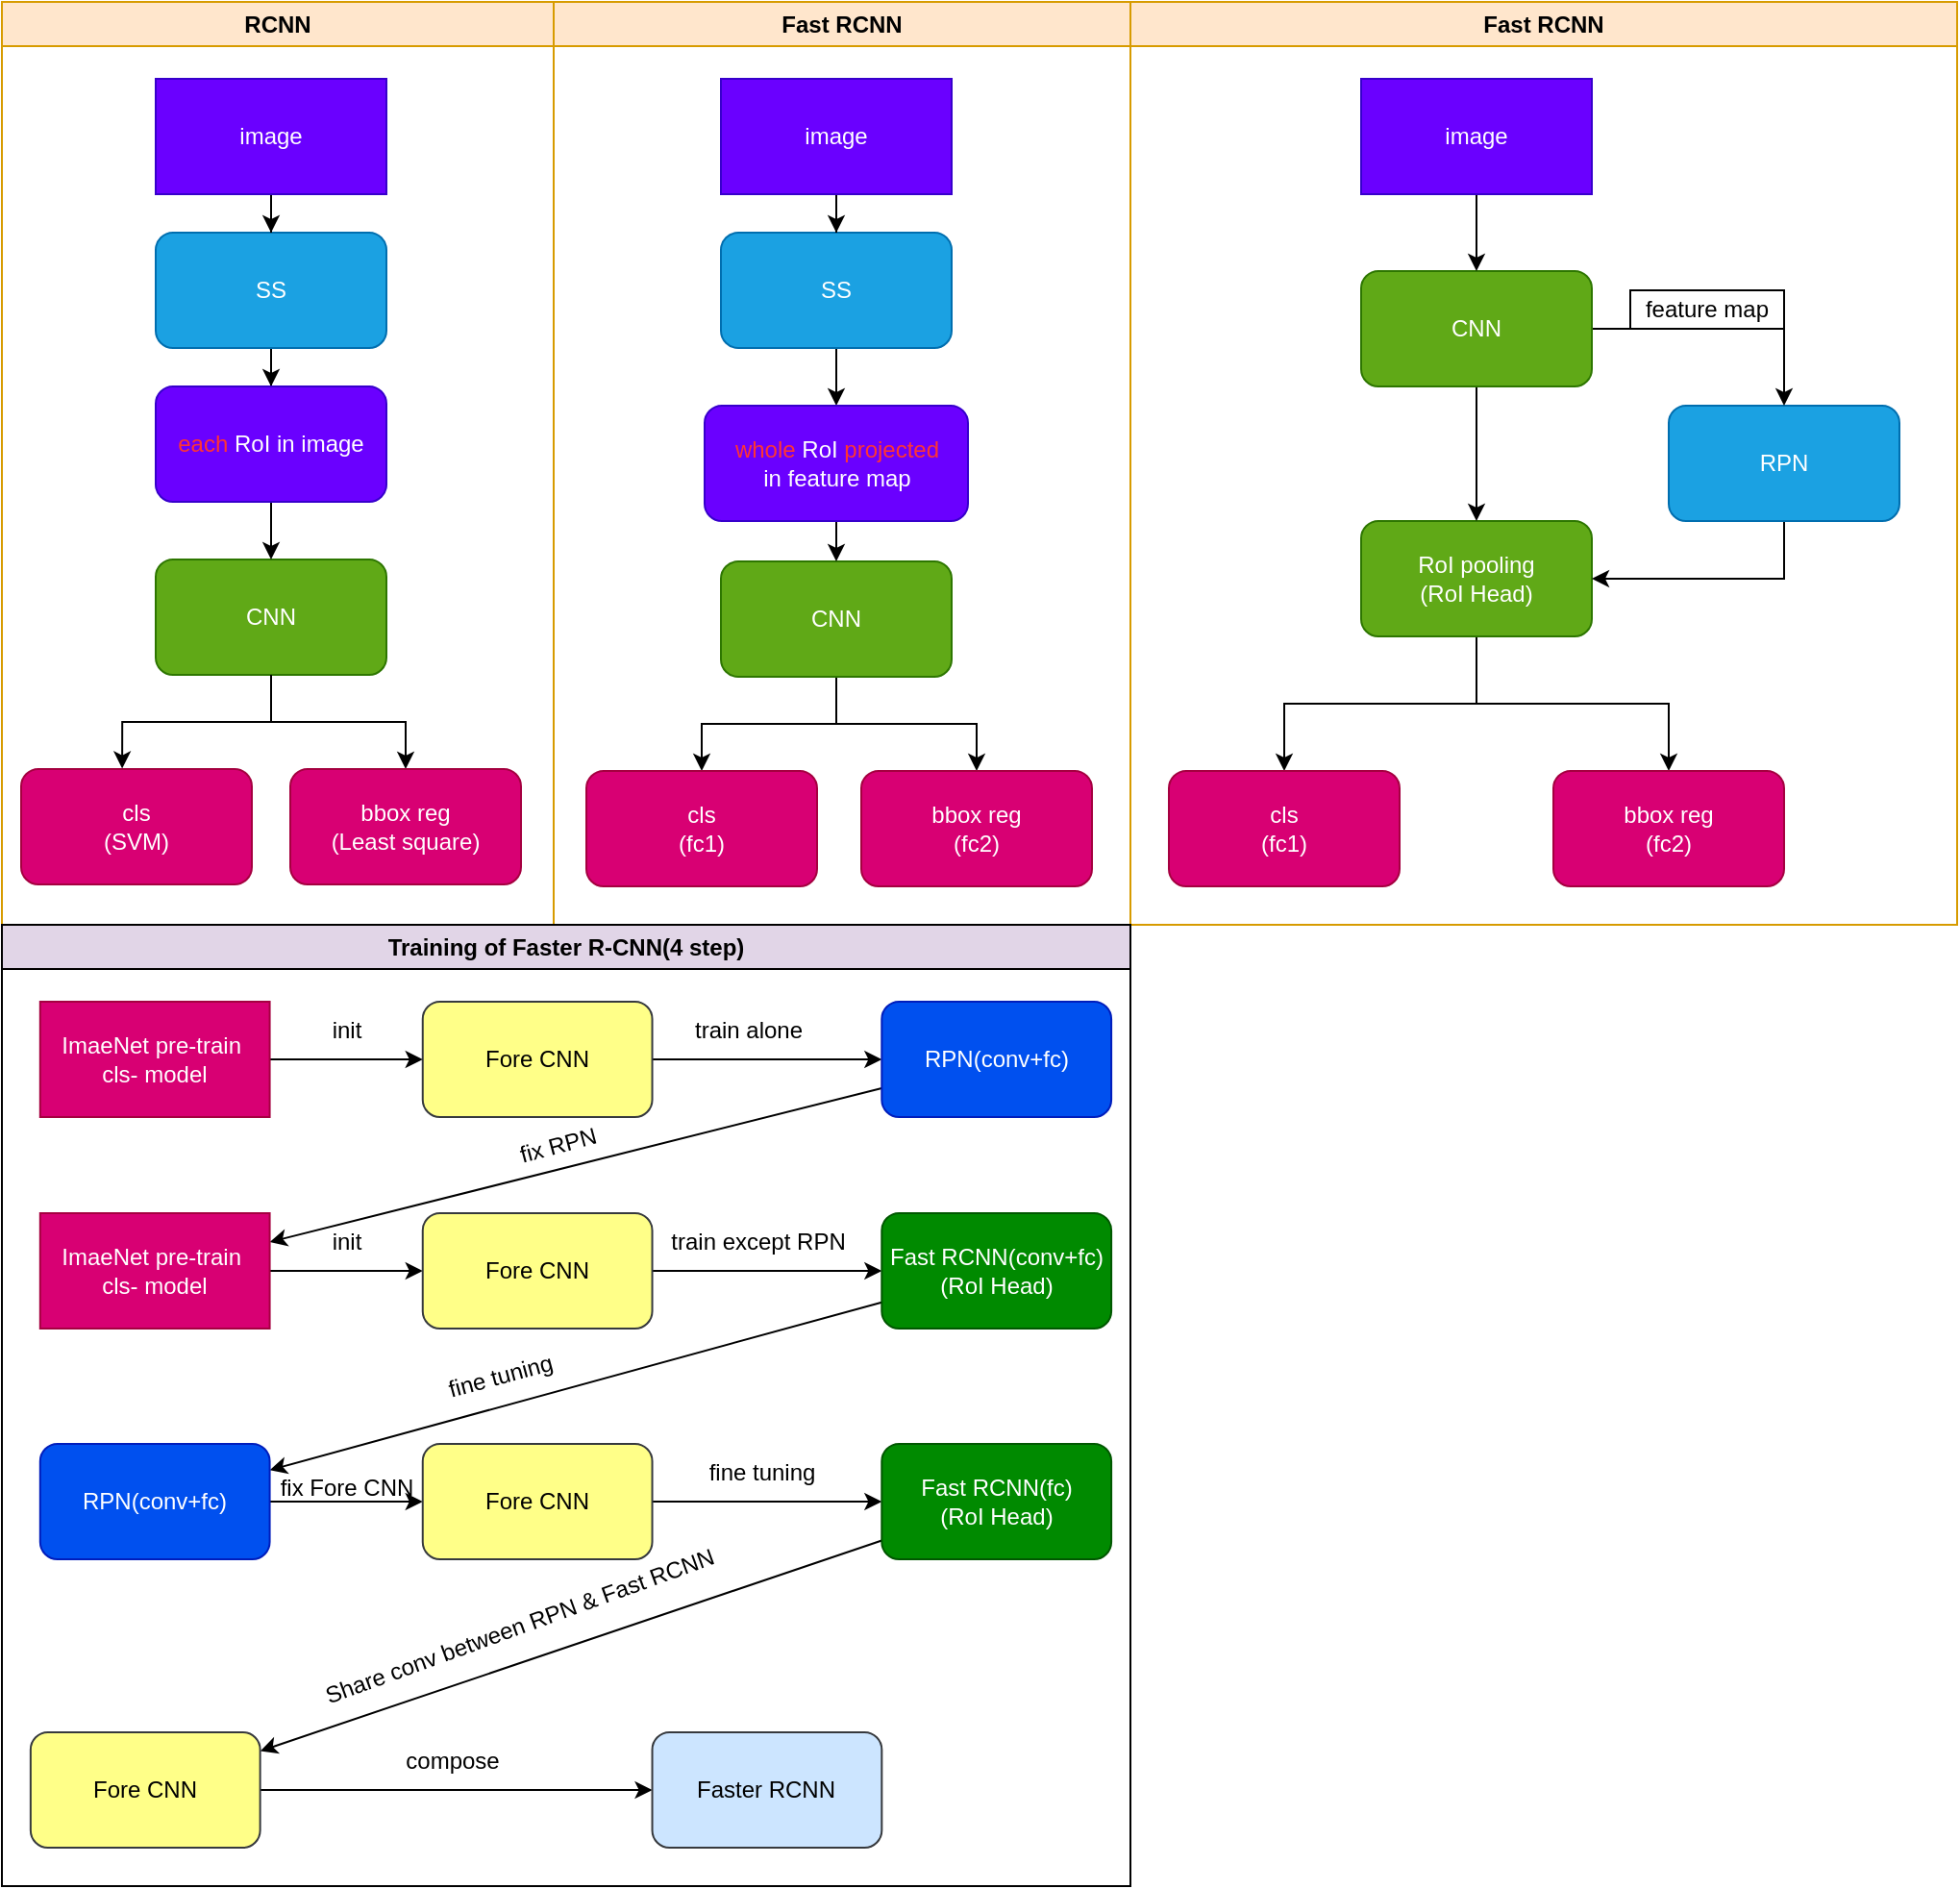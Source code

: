 <mxfile version="24.7.5">
  <diagram name="第 1 页" id="2QriNIWdTIV_ohWtYcBS">
    <mxGraphModel dx="2263" dy="978" grid="1" gridSize="10" guides="1" tooltips="1" connect="1" arrows="1" fold="1" page="1" pageScale="1" pageWidth="827" pageHeight="1169" math="1" shadow="0">
      <root>
        <mxCell id="0" />
        <mxCell id="1" parent="0" />
        <mxCell id="cwPCQVJeZr_FaRnFtmwM-8" value="RCNN" style="swimlane;whiteSpace=wrap;html=1;fillColor=#ffe6cc;strokeColor=#d79b00;" parent="1" vertex="1">
          <mxGeometry x="-800" y="20" width="287" height="480" as="geometry" />
        </mxCell>
        <mxCell id="IHbscHtPoXPS6cWj9M0w-25" value="" style="edgeStyle=orthogonalEdgeStyle;rounded=0;orthogonalLoop=1;jettySize=auto;html=1;" parent="cwPCQVJeZr_FaRnFtmwM-8" source="cwPCQVJeZr_FaRnFtmwM-9" target="IHbscHtPoXPS6cWj9M0w-24" edge="1">
          <mxGeometry relative="1" as="geometry" />
        </mxCell>
        <mxCell id="cwPCQVJeZr_FaRnFtmwM-9" value="SS" style="rounded=1;whiteSpace=wrap;html=1;fillColor=#1ba1e2;fontColor=#ffffff;strokeColor=#006EAF;" parent="cwPCQVJeZr_FaRnFtmwM-8" vertex="1">
          <mxGeometry x="80" y="120" width="120" height="60" as="geometry" />
        </mxCell>
        <mxCell id="cwPCQVJeZr_FaRnFtmwM-25" style="edgeStyle=orthogonalEdgeStyle;rounded=0;orthogonalLoop=1;jettySize=auto;html=1;entryX=0.5;entryY=0;entryDx=0;entryDy=0;" parent="cwPCQVJeZr_FaRnFtmwM-8" source="cwPCQVJeZr_FaRnFtmwM-12" target="cwPCQVJeZr_FaRnFtmwM-20" edge="1">
          <mxGeometry relative="1" as="geometry" />
        </mxCell>
        <mxCell id="cwPCQVJeZr_FaRnFtmwM-12" value="CNN" style="rounded=1;whiteSpace=wrap;html=1;fillColor=#60a917;fontColor=#ffffff;strokeColor=#2D7600;" parent="cwPCQVJeZr_FaRnFtmwM-8" vertex="1">
          <mxGeometry x="80" y="290" width="120" height="60" as="geometry" />
        </mxCell>
        <mxCell id="cwPCQVJeZr_FaRnFtmwM-14" value="cls&lt;br&gt;(SVM)" style="rounded=1;whiteSpace=wrap;html=1;fillColor=#d80073;fontColor=#ffffff;strokeColor=#A50040;" parent="cwPCQVJeZr_FaRnFtmwM-8" vertex="1">
          <mxGeometry x="10" y="399" width="120" height="60" as="geometry" />
        </mxCell>
        <mxCell id="cwPCQVJeZr_FaRnFtmwM-20" value="bbox reg&lt;br&gt;(Least square)" style="rounded=1;whiteSpace=wrap;html=1;fillColor=#d80073;fontColor=#ffffff;strokeColor=#A50040;" parent="cwPCQVJeZr_FaRnFtmwM-8" vertex="1">
          <mxGeometry x="150" y="399" width="120" height="60" as="geometry" />
        </mxCell>
        <mxCell id="cwPCQVJeZr_FaRnFtmwM-26" style="edgeStyle=orthogonalEdgeStyle;rounded=0;orthogonalLoop=1;jettySize=auto;html=1;entryX=0.438;entryY=-0.004;entryDx=0;entryDy=0;entryPerimeter=0;" parent="cwPCQVJeZr_FaRnFtmwM-8" source="cwPCQVJeZr_FaRnFtmwM-12" target="cwPCQVJeZr_FaRnFtmwM-14" edge="1">
          <mxGeometry relative="1" as="geometry" />
        </mxCell>
        <mxCell id="IHbscHtPoXPS6cWj9M0w-3" style="edgeStyle=orthogonalEdgeStyle;rounded=0;orthogonalLoop=1;jettySize=auto;html=1;entryX=0.5;entryY=0;entryDx=0;entryDy=0;" parent="cwPCQVJeZr_FaRnFtmwM-8" source="IHbscHtPoXPS6cWj9M0w-2" target="cwPCQVJeZr_FaRnFtmwM-9" edge="1">
          <mxGeometry relative="1" as="geometry" />
        </mxCell>
        <mxCell id="IHbscHtPoXPS6cWj9M0w-2" value="image" style="rounded=0;whiteSpace=wrap;html=1;fillColor=#6a00ff;strokeColor=#3700CC;fontColor=#ffffff;" parent="cwPCQVJeZr_FaRnFtmwM-8" vertex="1">
          <mxGeometry x="80" y="40" width="120" height="60" as="geometry" />
        </mxCell>
        <mxCell id="IHbscHtPoXPS6cWj9M0w-26" value="" style="edgeStyle=orthogonalEdgeStyle;rounded=0;orthogonalLoop=1;jettySize=auto;html=1;" parent="cwPCQVJeZr_FaRnFtmwM-8" source="IHbscHtPoXPS6cWj9M0w-24" target="cwPCQVJeZr_FaRnFtmwM-12" edge="1">
          <mxGeometry relative="1" as="geometry" />
        </mxCell>
        <mxCell id="IHbscHtPoXPS6cWj9M0w-24" value="&lt;font color=&quot;#ff3333&quot;&gt;each&lt;/font&gt; RoI in image" style="rounded=1;whiteSpace=wrap;html=1;fillColor=#6a00ff;fontColor=#ffffff;strokeColor=#3700CC;" parent="cwPCQVJeZr_FaRnFtmwM-8" vertex="1">
          <mxGeometry x="80" y="200" width="120" height="60" as="geometry" />
        </mxCell>
        <mxCell id="cwPCQVJeZr_FaRnFtmwM-29" value="Fast RCNN" style="swimlane;whiteSpace=wrap;html=1;fillColor=#ffe6cc;strokeColor=#d79b00;" parent="1" vertex="1">
          <mxGeometry x="-513" y="20" width="300" height="480" as="geometry" />
        </mxCell>
        <mxCell id="IHbscHtPoXPS6cWj9M0w-41" value="" style="edgeStyle=orthogonalEdgeStyle;rounded=0;orthogonalLoop=1;jettySize=auto;html=1;" parent="cwPCQVJeZr_FaRnFtmwM-29" source="cwPCQVJeZr_FaRnFtmwM-31" target="IHbscHtPoXPS6cWj9M0w-40" edge="1">
          <mxGeometry relative="1" as="geometry" />
        </mxCell>
        <mxCell id="cwPCQVJeZr_FaRnFtmwM-31" value="SS" style="rounded=1;whiteSpace=wrap;html=1;fillColor=#1ba1e2;fontColor=#ffffff;strokeColor=#006EAF;" parent="cwPCQVJeZr_FaRnFtmwM-29" vertex="1">
          <mxGeometry x="87" y="120" width="120" height="60" as="geometry" />
        </mxCell>
        <mxCell id="IHbscHtPoXPS6cWj9M0w-43" style="edgeStyle=orthogonalEdgeStyle;rounded=0;orthogonalLoop=1;jettySize=auto;html=1;entryX=0.5;entryY=0;entryDx=0;entryDy=0;" parent="cwPCQVJeZr_FaRnFtmwM-29" source="cwPCQVJeZr_FaRnFtmwM-33" target="cwPCQVJeZr_FaRnFtmwM-34" edge="1">
          <mxGeometry relative="1" as="geometry" />
        </mxCell>
        <mxCell id="IHbscHtPoXPS6cWj9M0w-44" style="edgeStyle=orthogonalEdgeStyle;rounded=0;orthogonalLoop=1;jettySize=auto;html=1;entryX=0.5;entryY=0;entryDx=0;entryDy=0;" parent="cwPCQVJeZr_FaRnFtmwM-29" source="cwPCQVJeZr_FaRnFtmwM-33" target="cwPCQVJeZr_FaRnFtmwM-35" edge="1">
          <mxGeometry relative="1" as="geometry" />
        </mxCell>
        <mxCell id="cwPCQVJeZr_FaRnFtmwM-33" value="CNN" style="rounded=1;whiteSpace=wrap;html=1;fillColor=#60a917;fontColor=#ffffff;strokeColor=#2D7600;" parent="cwPCQVJeZr_FaRnFtmwM-29" vertex="1">
          <mxGeometry x="87" y="291" width="120" height="60" as="geometry" />
        </mxCell>
        <mxCell id="cwPCQVJeZr_FaRnFtmwM-34" value="cls&lt;br&gt;(fc1)" style="rounded=1;whiteSpace=wrap;html=1;fillColor=#d80073;fontColor=#ffffff;strokeColor=#A50040;" parent="cwPCQVJeZr_FaRnFtmwM-29" vertex="1">
          <mxGeometry x="17" y="400" width="120" height="60" as="geometry" />
        </mxCell>
        <mxCell id="cwPCQVJeZr_FaRnFtmwM-35" value="bbox reg&lt;br&gt;(fc2)" style="rounded=1;whiteSpace=wrap;html=1;fillColor=#d80073;fontColor=#ffffff;strokeColor=#A50040;" parent="cwPCQVJeZr_FaRnFtmwM-29" vertex="1">
          <mxGeometry x="160" y="400" width="120" height="60" as="geometry" />
        </mxCell>
        <mxCell id="IHbscHtPoXPS6cWj9M0w-28" value="" style="edgeStyle=orthogonalEdgeStyle;rounded=0;orthogonalLoop=1;jettySize=auto;html=1;" parent="cwPCQVJeZr_FaRnFtmwM-29" source="IHbscHtPoXPS6cWj9M0w-27" target="cwPCQVJeZr_FaRnFtmwM-31" edge="1">
          <mxGeometry relative="1" as="geometry" />
        </mxCell>
        <mxCell id="IHbscHtPoXPS6cWj9M0w-27" value="image" style="rounded=0;whiteSpace=wrap;html=1;fillColor=#6a00ff;strokeColor=#3700CC;fontColor=#ffffff;" parent="cwPCQVJeZr_FaRnFtmwM-29" vertex="1">
          <mxGeometry x="87" y="40" width="120" height="60" as="geometry" />
        </mxCell>
        <mxCell id="IHbscHtPoXPS6cWj9M0w-42" value="" style="edgeStyle=orthogonalEdgeStyle;rounded=0;orthogonalLoop=1;jettySize=auto;html=1;" parent="cwPCQVJeZr_FaRnFtmwM-29" source="IHbscHtPoXPS6cWj9M0w-40" target="cwPCQVJeZr_FaRnFtmwM-33" edge="1">
          <mxGeometry relative="1" as="geometry" />
        </mxCell>
        <mxCell id="IHbscHtPoXPS6cWj9M0w-40" value="&lt;font color=&quot;#ff3333&quot;&gt;whole&lt;/font&gt; RoI &lt;font color=&quot;#ff3333&quot;&gt;projected&lt;/font&gt;&lt;br&gt;in feature map" style="rounded=1;whiteSpace=wrap;html=1;fillColor=#6a00ff;fontColor=#ffffff;strokeColor=#3700CC;" parent="cwPCQVJeZr_FaRnFtmwM-29" vertex="1">
          <mxGeometry x="78.5" y="210" width="137" height="60" as="geometry" />
        </mxCell>
        <mxCell id="cwPCQVJeZr_FaRnFtmwM-37" value="Fast RCNN" style="swimlane;whiteSpace=wrap;html=1;fillColor=#ffe6cc;strokeColor=#d79b00;" parent="1" vertex="1">
          <mxGeometry x="-213" y="20" width="430" height="480" as="geometry" />
        </mxCell>
        <mxCell id="IHbscHtPoXPS6cWj9M0w-53" style="edgeStyle=orthogonalEdgeStyle;rounded=0;orthogonalLoop=1;jettySize=auto;html=1;" parent="cwPCQVJeZr_FaRnFtmwM-37" source="cwPCQVJeZr_FaRnFtmwM-41" target="cwPCQVJeZr_FaRnFtmwM-43" edge="1">
          <mxGeometry relative="1" as="geometry" />
        </mxCell>
        <mxCell id="IHbscHtPoXPS6cWj9M0w-54" style="edgeStyle=orthogonalEdgeStyle;rounded=0;orthogonalLoop=1;jettySize=auto;html=1;entryX=0.5;entryY=0;entryDx=0;entryDy=0;" parent="cwPCQVJeZr_FaRnFtmwM-37" source="cwPCQVJeZr_FaRnFtmwM-41" target="cwPCQVJeZr_FaRnFtmwM-42" edge="1">
          <mxGeometry relative="1" as="geometry" />
        </mxCell>
        <mxCell id="cwPCQVJeZr_FaRnFtmwM-41" value="RoI pooling&lt;div&gt;(RoI Head)&lt;/div&gt;" style="rounded=1;whiteSpace=wrap;html=1;fillColor=#60a917;fontColor=#ffffff;strokeColor=#2D7600;" parent="cwPCQVJeZr_FaRnFtmwM-37" vertex="1">
          <mxGeometry x="120" y="270" width="120" height="60" as="geometry" />
        </mxCell>
        <mxCell id="cwPCQVJeZr_FaRnFtmwM-42" value="cls&lt;br&gt;(fc1)" style="rounded=1;whiteSpace=wrap;html=1;fillColor=#d80073;fontColor=#ffffff;strokeColor=#A50040;" parent="cwPCQVJeZr_FaRnFtmwM-37" vertex="1">
          <mxGeometry x="20" y="400" width="120" height="60" as="geometry" />
        </mxCell>
        <mxCell id="cwPCQVJeZr_FaRnFtmwM-43" value="bbox reg&lt;br&gt;(fc2)" style="rounded=1;whiteSpace=wrap;html=1;fillColor=#d80073;fontColor=#ffffff;strokeColor=#A50040;" parent="cwPCQVJeZr_FaRnFtmwM-37" vertex="1">
          <mxGeometry x="220" y="400" width="120" height="60" as="geometry" />
        </mxCell>
        <mxCell id="IHbscHtPoXPS6cWj9M0w-50" style="edgeStyle=orthogonalEdgeStyle;rounded=0;orthogonalLoop=1;jettySize=auto;html=1;entryX=1;entryY=0.5;entryDx=0;entryDy=0;exitX=0.5;exitY=1;exitDx=0;exitDy=0;" parent="cwPCQVJeZr_FaRnFtmwM-37" source="cwPCQVJeZr_FaRnFtmwM-52" target="cwPCQVJeZr_FaRnFtmwM-41" edge="1">
          <mxGeometry relative="1" as="geometry" />
        </mxCell>
        <mxCell id="cwPCQVJeZr_FaRnFtmwM-52" value="RPN" style="rounded=1;whiteSpace=wrap;html=1;fillColor=#1ba1e2;fontColor=#ffffff;strokeColor=#006EAF;" parent="cwPCQVJeZr_FaRnFtmwM-37" vertex="1">
          <mxGeometry x="280" y="210" width="120" height="60" as="geometry" />
        </mxCell>
        <mxCell id="IHbscHtPoXPS6cWj9M0w-49" style="edgeStyle=orthogonalEdgeStyle;rounded=0;orthogonalLoop=1;jettySize=auto;html=1;entryX=0.5;entryY=0;entryDx=0;entryDy=0;" parent="cwPCQVJeZr_FaRnFtmwM-37" source="IHbscHtPoXPS6cWj9M0w-46" target="cwPCQVJeZr_FaRnFtmwM-52" edge="1">
          <mxGeometry relative="1" as="geometry" />
        </mxCell>
        <mxCell id="IHbscHtPoXPS6cWj9M0w-51" style="edgeStyle=orthogonalEdgeStyle;rounded=0;orthogonalLoop=1;jettySize=auto;html=1;" parent="cwPCQVJeZr_FaRnFtmwM-37" source="IHbscHtPoXPS6cWj9M0w-46" target="cwPCQVJeZr_FaRnFtmwM-41" edge="1">
          <mxGeometry relative="1" as="geometry" />
        </mxCell>
        <mxCell id="IHbscHtPoXPS6cWj9M0w-46" value="CNN" style="rounded=1;whiteSpace=wrap;html=1;fillColor=#60a917;fontColor=#ffffff;strokeColor=#2D7600;" parent="cwPCQVJeZr_FaRnFtmwM-37" vertex="1">
          <mxGeometry x="120" y="140" width="120" height="60" as="geometry" />
        </mxCell>
        <mxCell id="IHbscHtPoXPS6cWj9M0w-48" value="" style="edgeStyle=orthogonalEdgeStyle;rounded=0;orthogonalLoop=1;jettySize=auto;html=1;" parent="cwPCQVJeZr_FaRnFtmwM-37" source="IHbscHtPoXPS6cWj9M0w-47" target="IHbscHtPoXPS6cWj9M0w-46" edge="1">
          <mxGeometry relative="1" as="geometry" />
        </mxCell>
        <mxCell id="IHbscHtPoXPS6cWj9M0w-47" value="image" style="rounded=0;whiteSpace=wrap;html=1;fillColor=#6a00ff;strokeColor=#3700CC;fontColor=#ffffff;" parent="cwPCQVJeZr_FaRnFtmwM-37" vertex="1">
          <mxGeometry x="120" y="40" width="120" height="60" as="geometry" />
        </mxCell>
        <mxCell id="IHbscHtPoXPS6cWj9M0w-55" value="feature map" style="whiteSpace=wrap;html=1;" parent="cwPCQVJeZr_FaRnFtmwM-37" vertex="1">
          <mxGeometry x="260" y="150" width="80" height="20" as="geometry" />
        </mxCell>
        <mxCell id="IHbscHtPoXPS6cWj9M0w-57" value="" style="group" parent="1" vertex="1" connectable="0">
          <mxGeometry x="-800" y="500" width="587" height="500" as="geometry" />
        </mxCell>
        <mxCell id="cwPCQVJeZr_FaRnFtmwM-2" value="Training of Faster R-CNN(4 step)" style="swimlane;whiteSpace=wrap;html=1;fillColor=#e1d5e7;strokeColor=default;swimlaneFillColor=none;gradientColor=none;rounded=0;glass=0;swimlaneLine=1;" parent="IHbscHtPoXPS6cWj9M0w-57" vertex="1">
          <mxGeometry width="587" height="500" as="geometry">
            <mxRectangle x="-585" y="800" width="140" height="30" as="alternateBounds" />
          </mxGeometry>
        </mxCell>
        <mxCell id="BoxG3O7RYdr3jMfG4PqG-7" style="edgeStyle=orthogonalEdgeStyle;rounded=0;orthogonalLoop=1;jettySize=auto;html=1;entryX=0;entryY=0.5;entryDx=0;entryDy=0;" parent="IHbscHtPoXPS6cWj9M0w-57" source="BoxG3O7RYdr3jMfG4PqG-1" target="BoxG3O7RYdr3jMfG4PqG-2" edge="1">
          <mxGeometry relative="1" as="geometry" />
        </mxCell>
        <mxCell id="BoxG3O7RYdr3jMfG4PqG-1" value="Fore CNN" style="rounded=1;whiteSpace=wrap;html=1;fillColor=#ffff88;strokeColor=#36393d;" parent="IHbscHtPoXPS6cWj9M0w-57" vertex="1">
          <mxGeometry x="218.881" y="40" width="119.39" height="60" as="geometry" />
        </mxCell>
        <mxCell id="BoxG3O7RYdr3jMfG4PqG-13" style="rounded=0;orthogonalLoop=1;jettySize=auto;html=1;" parent="IHbscHtPoXPS6cWj9M0w-57" source="BoxG3O7RYdr3jMfG4PqG-2" target="BoxG3O7RYdr3jMfG4PqG-12" edge="1">
          <mxGeometry relative="1" as="geometry" />
        </mxCell>
        <mxCell id="BoxG3O7RYdr3jMfG4PqG-2" value="&lt;div&gt;&lt;br&gt;&lt;/div&gt;RPN(conv+fc)&lt;div&gt;&lt;br&gt;&lt;/div&gt;" style="rounded=1;whiteSpace=wrap;html=1;fillColor=#0050ef;fontColor=#ffffff;strokeColor=#001DBC;" parent="IHbscHtPoXPS6cWj9M0w-57" vertex="1">
          <mxGeometry x="457.661" y="40" width="119.39" height="60" as="geometry" />
        </mxCell>
        <mxCell id="BoxG3O7RYdr3jMfG4PqG-5" style="edgeStyle=orthogonalEdgeStyle;rounded=0;orthogonalLoop=1;jettySize=auto;html=1;entryX=0;entryY=0.5;entryDx=0;entryDy=0;" parent="IHbscHtPoXPS6cWj9M0w-57" source="BoxG3O7RYdr3jMfG4PqG-4" target="BoxG3O7RYdr3jMfG4PqG-1" edge="1">
          <mxGeometry relative="1" as="geometry" />
        </mxCell>
        <mxCell id="BoxG3O7RYdr3jMfG4PqG-4" value="ImaeNet pre-train&amp;nbsp;&lt;div&gt;cls- model&lt;/div&gt;" style="rounded=0;whiteSpace=wrap;html=1;fillColor=#d80073;fontColor=#ffffff;strokeColor=#A50040;" parent="IHbscHtPoXPS6cWj9M0w-57" vertex="1">
          <mxGeometry x="19.898" y="40" width="119.39" height="60" as="geometry" />
        </mxCell>
        <mxCell id="BoxG3O7RYdr3jMfG4PqG-6" value="init" style="text;html=1;align=center;verticalAlign=middle;resizable=0;points=[];autosize=1;strokeColor=none;fillColor=none;" parent="IHbscHtPoXPS6cWj9M0w-57" vertex="1">
          <mxGeometry x="159.186" y="40" width="40" height="30" as="geometry" />
        </mxCell>
        <mxCell id="BoxG3O7RYdr3jMfG4PqG-8" value="train alone" style="text;html=1;align=center;verticalAlign=middle;resizable=0;points=[];autosize=1;strokeColor=none;fillColor=none;" parent="IHbscHtPoXPS6cWj9M0w-57" vertex="1">
          <mxGeometry x="348.22" y="40" width="80" height="30" as="geometry" />
        </mxCell>
        <mxCell id="BoxG3O7RYdr3jMfG4PqG-9" value="init" style="text;html=1;align=center;verticalAlign=middle;resizable=0;points=[];autosize=1;strokeColor=none;fillColor=none;" parent="IHbscHtPoXPS6cWj9M0w-57" vertex="1">
          <mxGeometry x="159.186" y="150" width="40" height="30" as="geometry" />
        </mxCell>
        <mxCell id="BoxG3O7RYdr3jMfG4PqG-10" style="edgeStyle=orthogonalEdgeStyle;rounded=0;orthogonalLoop=1;jettySize=auto;html=1;entryX=0;entryY=0.5;entryDx=0;entryDy=0;" parent="IHbscHtPoXPS6cWj9M0w-57" source="BoxG3O7RYdr3jMfG4PqG-12" target="BoxG3O7RYdr3jMfG4PqG-11" edge="1">
          <mxGeometry relative="1" as="geometry" />
        </mxCell>
        <mxCell id="BoxG3O7RYdr3jMfG4PqG-15" style="edgeStyle=orthogonalEdgeStyle;rounded=0;orthogonalLoop=1;jettySize=auto;html=1;entryX=0;entryY=0.5;entryDx=0;entryDy=0;" parent="IHbscHtPoXPS6cWj9M0w-57" source="BoxG3O7RYdr3jMfG4PqG-11" target="BoxG3O7RYdr3jMfG4PqG-16" edge="1">
          <mxGeometry relative="1" as="geometry">
            <mxPoint x="397.966" y="180" as="targetPoint" />
          </mxGeometry>
        </mxCell>
        <mxCell id="BoxG3O7RYdr3jMfG4PqG-11" value="Fore CNN" style="rounded=1;whiteSpace=wrap;html=1;fillColor=#ffff88;strokeColor=#36393d;" parent="IHbscHtPoXPS6cWj9M0w-57" vertex="1">
          <mxGeometry x="218.881" y="150" width="119.39" height="60" as="geometry" />
        </mxCell>
        <mxCell id="BoxG3O7RYdr3jMfG4PqG-12" value="ImaeNet pre-train&amp;nbsp;&lt;div&gt;cls- model&lt;/div&gt;" style="rounded=0;whiteSpace=wrap;html=1;fillColor=#d80073;fontColor=#ffffff;strokeColor=#A50040;" parent="IHbscHtPoXPS6cWj9M0w-57" vertex="1">
          <mxGeometry x="19.898" y="150" width="119.39" height="60" as="geometry" />
        </mxCell>
        <mxCell id="BoxG3O7RYdr3jMfG4PqG-14" value="fix RPN" style="text;html=1;align=center;verticalAlign=middle;resizable=0;points=[];autosize=1;strokeColor=none;fillColor=none;rotation=-15;" parent="IHbscHtPoXPS6cWj9M0w-57" vertex="1">
          <mxGeometry x="258.678" y="100" width="60" height="30" as="geometry" />
        </mxCell>
        <mxCell id="BoxG3O7RYdr3jMfG4PqG-19" style="rounded=0;orthogonalLoop=1;jettySize=auto;html=1;" parent="IHbscHtPoXPS6cWj9M0w-57" source="BoxG3O7RYdr3jMfG4PqG-16" target="BoxG3O7RYdr3jMfG4PqG-18" edge="1">
          <mxGeometry relative="1" as="geometry" />
        </mxCell>
        <mxCell id="BoxG3O7RYdr3jMfG4PqG-16" value="Fast RCNN(conv+fc)&lt;br&gt;(RoI Head)" style="rounded=1;whiteSpace=wrap;html=1;fillColor=#008a00;fontColor=#ffffff;strokeColor=#005700;" parent="IHbscHtPoXPS6cWj9M0w-57" vertex="1">
          <mxGeometry x="457.661" y="150" width="119.39" height="60" as="geometry" />
        </mxCell>
        <mxCell id="BoxG3O7RYdr3jMfG4PqG-17" value="train except RPN" style="text;html=1;align=center;verticalAlign=middle;resizable=0;points=[];autosize=1;strokeColor=none;fillColor=none;" parent="IHbscHtPoXPS6cWj9M0w-57" vertex="1">
          <mxGeometry x="338.271" y="150" width="110" height="30" as="geometry" />
        </mxCell>
        <mxCell id="BoxG3O7RYdr3jMfG4PqG-22" style="edgeStyle=orthogonalEdgeStyle;rounded=0;orthogonalLoop=1;jettySize=auto;html=1;entryX=0;entryY=0.5;entryDx=0;entryDy=0;" parent="IHbscHtPoXPS6cWj9M0w-57" source="BoxG3O7RYdr3jMfG4PqG-18" target="BoxG3O7RYdr3jMfG4PqG-21" edge="1">
          <mxGeometry relative="1" as="geometry" />
        </mxCell>
        <mxCell id="BoxG3O7RYdr3jMfG4PqG-18" value="RPN(conv+fc)" style="rounded=1;whiteSpace=wrap;html=1;fillColor=#0050ef;fontColor=#ffffff;strokeColor=#001DBC;" parent="IHbscHtPoXPS6cWj9M0w-57" vertex="1">
          <mxGeometry x="19.898" y="270" width="119.39" height="60" as="geometry" />
        </mxCell>
        <mxCell id="BoxG3O7RYdr3jMfG4PqG-20" value="fine tuning" style="text;html=1;align=center;verticalAlign=middle;resizable=0;points=[];autosize=1;strokeColor=none;fillColor=none;rotation=-15;" parent="IHbscHtPoXPS6cWj9M0w-57" vertex="1">
          <mxGeometry x="218.881" y="220" width="80" height="30" as="geometry" />
        </mxCell>
        <mxCell id="BoxG3O7RYdr3jMfG4PqG-25" style="edgeStyle=orthogonalEdgeStyle;rounded=0;orthogonalLoop=1;jettySize=auto;html=1;entryX=0;entryY=0.5;entryDx=0;entryDy=0;" parent="IHbscHtPoXPS6cWj9M0w-57" source="BoxG3O7RYdr3jMfG4PqG-21" target="BoxG3O7RYdr3jMfG4PqG-24" edge="1">
          <mxGeometry relative="1" as="geometry" />
        </mxCell>
        <mxCell id="BoxG3O7RYdr3jMfG4PqG-21" value="Fore CNN" style="rounded=1;whiteSpace=wrap;html=1;fillColor=#ffff88;strokeColor=#36393d;" parent="IHbscHtPoXPS6cWj9M0w-57" vertex="1">
          <mxGeometry x="218.881" y="270" width="119.39" height="60" as="geometry" />
        </mxCell>
        <mxCell id="BoxG3O7RYdr3jMfG4PqG-23" value="fix Fore CNN" style="text;html=1;align=center;verticalAlign=middle;resizable=0;points=[];autosize=1;strokeColor=none;fillColor=none;" parent="IHbscHtPoXPS6cWj9M0w-57" vertex="1">
          <mxGeometry x="134.314" y="278" width="90" height="30" as="geometry" />
        </mxCell>
        <mxCell id="BoxG3O7RYdr3jMfG4PqG-30" style="rounded=0;orthogonalLoop=1;jettySize=auto;html=1;" parent="IHbscHtPoXPS6cWj9M0w-57" source="BoxG3O7RYdr3jMfG4PqG-24" target="BoxG3O7RYdr3jMfG4PqG-29" edge="1">
          <mxGeometry relative="1" as="geometry" />
        </mxCell>
        <mxCell id="BoxG3O7RYdr3jMfG4PqG-24" value="Fast RCNN(fc)&lt;br&gt;(RoI Head)" style="rounded=1;whiteSpace=wrap;html=1;fillColor=#008a00;fontColor=#ffffff;strokeColor=#005700;" parent="IHbscHtPoXPS6cWj9M0w-57" vertex="1">
          <mxGeometry x="457.661" y="270" width="119.39" height="60" as="geometry" />
        </mxCell>
        <mxCell id="BoxG3O7RYdr3jMfG4PqG-26" value="fine tuning" style="text;html=1;align=center;verticalAlign=middle;resizable=0;points=[];autosize=1;strokeColor=none;fillColor=none;rotation=0;" parent="IHbscHtPoXPS6cWj9M0w-57" vertex="1">
          <mxGeometry x="355.185" y="270" width="80" height="30" as="geometry" />
        </mxCell>
        <mxCell id="BoxG3O7RYdr3jMfG4PqG-32" style="edgeStyle=orthogonalEdgeStyle;rounded=0;orthogonalLoop=1;jettySize=auto;html=1;" parent="IHbscHtPoXPS6cWj9M0w-57" source="BoxG3O7RYdr3jMfG4PqG-29" edge="1">
          <mxGeometry relative="1" as="geometry">
            <mxPoint x="338.271" y="450" as="targetPoint" />
          </mxGeometry>
        </mxCell>
        <mxCell id="BoxG3O7RYdr3jMfG4PqG-29" value="Fore CNN" style="rounded=1;whiteSpace=wrap;html=1;fillColor=#ffff88;strokeColor=#36393d;" parent="IHbscHtPoXPS6cWj9M0w-57" vertex="1">
          <mxGeometry x="14.924" y="420" width="119.39" height="60" as="geometry" />
        </mxCell>
        <mxCell id="BoxG3O7RYdr3jMfG4PqG-31" value="Share conv between RPN &amp;amp; Fast RCNN" style="text;html=1;align=center;verticalAlign=middle;resizable=0;points=[];autosize=1;strokeColor=none;fillColor=none;rotation=-20;" parent="IHbscHtPoXPS6cWj9M0w-57" vertex="1">
          <mxGeometry x="149.237" y="350" width="240" height="30" as="geometry" />
        </mxCell>
        <mxCell id="BoxG3O7RYdr3jMfG4PqG-33" value="Faster RCNN" style="rounded=1;whiteSpace=wrap;html=1;fillColor=#cce5ff;strokeColor=#36393d;" parent="IHbscHtPoXPS6cWj9M0w-57" vertex="1">
          <mxGeometry x="338.271" y="420" width="119.39" height="60" as="geometry" />
        </mxCell>
        <mxCell id="BoxG3O7RYdr3jMfG4PqG-34" value="compose" style="text;html=1;align=center;verticalAlign=middle;resizable=0;points=[];autosize=1;strokeColor=none;fillColor=none;" parent="IHbscHtPoXPS6cWj9M0w-57" vertex="1">
          <mxGeometry x="198.983" y="420" width="70" height="30" as="geometry" />
        </mxCell>
      </root>
    </mxGraphModel>
  </diagram>
</mxfile>
